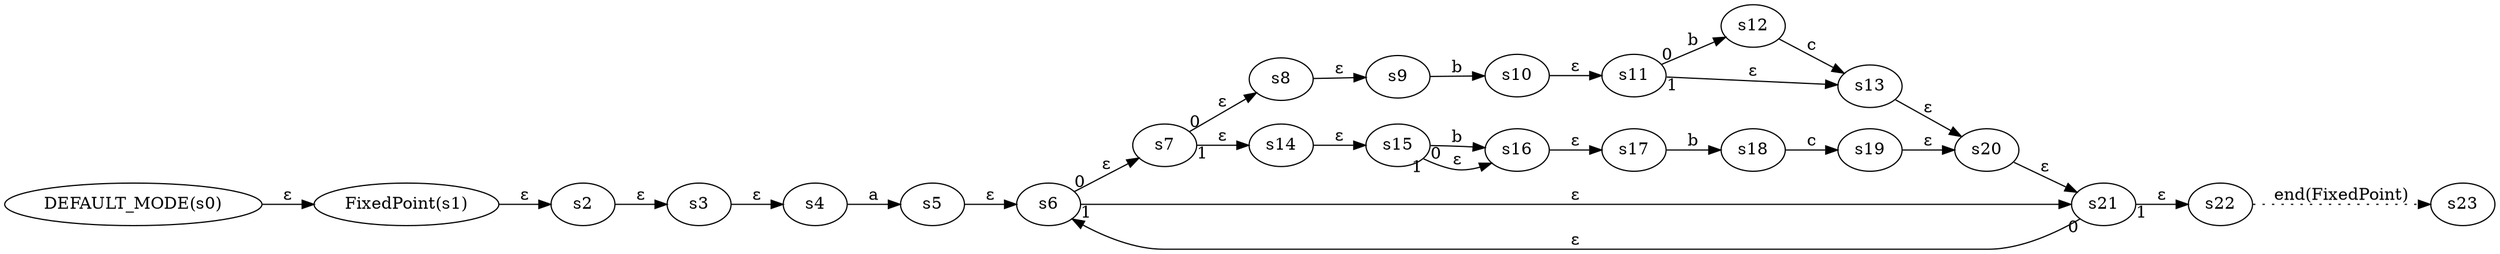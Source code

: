 digraph ATN {
  rankdir=LR;

  "DEFAULT_MODE(s0)" -> "FixedPoint(s1)" [label=ε]
  "FixedPoint(s1)" -> s2 [label=ε]
  s2 -> s3 [label=ε]
  s3 -> s4 [label=ε]
  s4 -> s5 [label=a]
  s5 -> s6 [label=ε]
  s6 -> s7 [label=ε taillabel=0]
  s7 -> s8 [label=ε taillabel=0]
  s8 -> s9 [label=ε]
  s9 -> s10 [label=b]
  s10 -> s11 [label=ε]
  s11 -> s12 [label=b taillabel=0]
  s12 -> s13 [label=c]
  s13 -> s20 [label=ε]
  s20 -> s21 [label=ε]
  s21 -> s6 [label=ε taillabel=0]
  s21 -> s22 [label=ε taillabel=1]
  s22 -> s23 [label="end(FixedPoint)" style=dotted]
  s11 -> s13 [label=ε taillabel=1]
  s7 -> s14 [label=ε taillabel=1]
  s14 -> s15 [label=ε]
  s15 -> s16 [label=b taillabel=0]
  s16 -> s17 [label=ε]
  s17 -> s18 [label=b]
  s18 -> s19 [label=c]
  s19 -> s20 [label=ε]
  s15 -> s16 [label=ε taillabel=1]
  s6 -> s21 [label=ε taillabel=1]
}